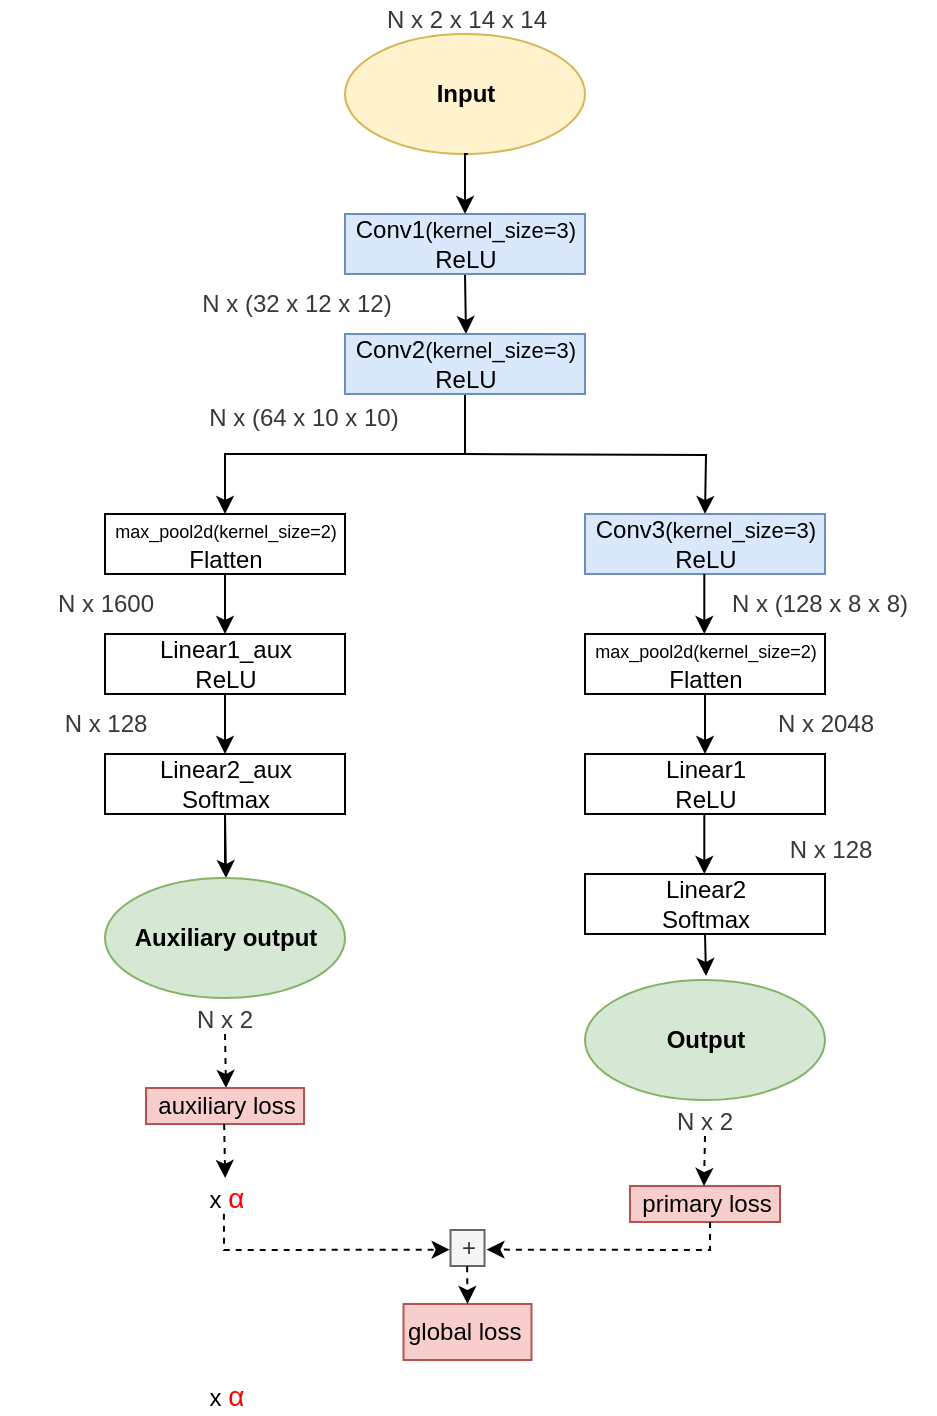 <mxfile version="13.1.1" type="github">
  <diagram id="YVaPS0NW_fkGxbB0hOCl" name="Page-1">
    <mxGraphModel dx="1113" dy="779" grid="0" gridSize="10" guides="1" tooltips="1" connect="1" arrows="1" fold="1" page="1" pageScale="1" pageWidth="827" pageHeight="1169" math="0" shadow="0">
      <root>
        <mxCell id="0" />
        <mxCell id="1" parent="0" />
        <mxCell id="RyGLwnKeglVECxxGWKU3-21" value="" style="group" parent="1" vertex="1" connectable="0">
          <mxGeometry x="124" y="75" width="467.5" height="600" as="geometry" />
        </mxCell>
        <mxCell id="h3Otb9-q0aWc2A8WtiWL-3" value="Input" style="ellipse;whiteSpace=wrap;html=1;direction=east;fillColor=#fff2cc;strokeColor=#d6b656;fontStyle=1" parent="RyGLwnKeglVECxxGWKU3-21" vertex="1">
          <mxGeometry x="172.5" y="15" width="120" height="60" as="geometry" />
        </mxCell>
        <mxCell id="h3Otb9-q0aWc2A8WtiWL-14" style="edgeStyle=orthogonalEdgeStyle;rounded=0;orthogonalLoop=1;jettySize=auto;html=1;exitX=0.5;exitY=1;exitDx=0;exitDy=0;" parent="RyGLwnKeglVECxxGWKU3-21" source="h3Otb9-q0aWc2A8WtiWL-7" edge="1">
          <mxGeometry relative="1" as="geometry">
            <mxPoint x="233" y="165" as="targetPoint" />
          </mxGeometry>
        </mxCell>
        <mxCell id="h3Otb9-q0aWc2A8WtiWL-7" value="Conv1&lt;font style=&quot;font-size: 11px&quot;&gt;(kernel_size=3)&lt;/font&gt;&lt;br&gt;ReLU" style="rounded=0;whiteSpace=wrap;html=1;direction=east;fillColor=#dae8fc;strokeColor=#6c8ebf;" parent="RyGLwnKeglVECxxGWKU3-21" vertex="1">
          <mxGeometry x="172.5" y="105" width="120" height="30" as="geometry" />
        </mxCell>
        <mxCell id="h3Otb9-q0aWc2A8WtiWL-20" style="edgeStyle=orthogonalEdgeStyle;rounded=0;orthogonalLoop=1;jettySize=auto;html=1;exitX=0.5;exitY=1;exitDx=0;exitDy=0;entryX=0.5;entryY=1;entryDx=0;entryDy=0;" parent="RyGLwnKeglVECxxGWKU3-21" source="h3Otb9-q0aWc2A8WtiWL-15" edge="1">
          <mxGeometry relative="1" as="geometry">
            <mxPoint x="112.5" y="255" as="targetPoint" />
            <Array as="points">
              <mxPoint x="233" y="225" />
              <mxPoint x="113" y="225" />
            </Array>
          </mxGeometry>
        </mxCell>
        <mxCell id="h3Otb9-q0aWc2A8WtiWL-15" value="Conv2&lt;span style=&quot;font-size: 11px&quot;&gt;(kernel_size=3)&lt;/span&gt;&lt;br&gt;ReLU" style="rounded=0;whiteSpace=wrap;html=1;direction=east;fillColor=#dae8fc;strokeColor=#6c8ebf;" parent="RyGLwnKeglVECxxGWKU3-21" vertex="1">
          <mxGeometry x="172.5" y="165" width="120" height="30" as="geometry" />
        </mxCell>
        <mxCell id="h3Otb9-q0aWc2A8WtiWL-16" style="edgeStyle=orthogonalEdgeStyle;rounded=0;orthogonalLoop=1;jettySize=auto;html=1;exitX=0.5;exitY=1;exitDx=0;exitDy=0;" parent="RyGLwnKeglVECxxGWKU3-21" source="h3Otb9-q0aWc2A8WtiWL-7" target="h3Otb9-q0aWc2A8WtiWL-7" edge="1">
          <mxGeometry relative="1" as="geometry" />
        </mxCell>
        <mxCell id="h3Otb9-q0aWc2A8WtiWL-42" style="edgeStyle=orthogonalEdgeStyle;rounded=0;orthogonalLoop=1;jettySize=auto;html=1;exitX=0.5;exitY=1;exitDx=0;exitDy=0;entryX=0.5;entryY=1;entryDx=0;entryDy=0;" parent="RyGLwnKeglVECxxGWKU3-21" source="h3Otb9-q0aWc2A8WtiWL-21" edge="1">
          <mxGeometry relative="1" as="geometry">
            <mxPoint x="112.5" y="315" as="targetPoint" />
          </mxGeometry>
        </mxCell>
        <mxCell id="h3Otb9-q0aWc2A8WtiWL-21" value="&lt;font style=&quot;font-size: 9px&quot;&gt;max_pool2d(kernel_size=2)&lt;/font&gt;&lt;br&gt;Flatten" style="rounded=0;whiteSpace=wrap;html=1;direction=east;" parent="RyGLwnKeglVECxxGWKU3-21" vertex="1">
          <mxGeometry x="52.5" y="255" width="120" height="30" as="geometry" />
        </mxCell>
        <mxCell id="h3Otb9-q0aWc2A8WtiWL-23" value="N x (32 x 12 x 12)" style="text;html=1;strokeColor=none;fillColor=none;align=center;verticalAlign=middle;whiteSpace=wrap;rounded=0;direction=east;fontColor=#383838;" parent="RyGLwnKeglVECxxGWKU3-21" vertex="1">
          <mxGeometry x="95" y="142.5" width="107" height="15" as="geometry" />
        </mxCell>
        <mxCell id="h3Otb9-q0aWc2A8WtiWL-25" value="N x 1600" style="text;html=1;strokeColor=none;fillColor=none;align=center;verticalAlign=middle;whiteSpace=wrap;rounded=0;direction=east;fontColor=#383838;" parent="RyGLwnKeglVECxxGWKU3-21" vertex="1">
          <mxGeometry x="2.5" y="292.5" width="100" height="15" as="geometry" />
        </mxCell>
        <mxCell id="h3Otb9-q0aWc2A8WtiWL-33" style="edgeStyle=orthogonalEdgeStyle;rounded=0;orthogonalLoop=1;jettySize=auto;html=1;entryX=0.5;entryY=1;entryDx=0;entryDy=0;" parent="RyGLwnKeglVECxxGWKU3-21" edge="1">
          <mxGeometry relative="1" as="geometry">
            <mxPoint x="352.5" y="255" as="targetPoint" />
            <mxPoint x="232" y="225" as="sourcePoint" />
          </mxGeometry>
        </mxCell>
        <mxCell id="h3Otb9-q0aWc2A8WtiWL-35" style="edgeStyle=orthogonalEdgeStyle;rounded=0;orthogonalLoop=1;jettySize=auto;html=1;exitX=0.5;exitY=1;exitDx=0;exitDy=0;" parent="RyGLwnKeglVECxxGWKU3-21" edge="1">
          <mxGeometry relative="1" as="geometry">
            <mxPoint x="352.5" y="165" as="sourcePoint" />
            <mxPoint x="352.5" y="165" as="targetPoint" />
          </mxGeometry>
        </mxCell>
        <mxCell id="h3Otb9-q0aWc2A8WtiWL-36" value="Conv3&lt;span style=&quot;font-size: 11px&quot;&gt;(kernel_size=3)&lt;/span&gt;&lt;br&gt;ReLU" style="rounded=0;whiteSpace=wrap;html=1;direction=east;fillColor=#dae8fc;strokeColor=#6c8ebf;" parent="RyGLwnKeglVECxxGWKU3-21" vertex="1">
          <mxGeometry x="292.5" y="255" width="120" height="30" as="geometry" />
        </mxCell>
        <mxCell id="h3Otb9-q0aWc2A8WtiWL-37" value="N x (64 x 10 x 10)" style="text;html=1;strokeColor=none;fillColor=none;align=center;verticalAlign=middle;whiteSpace=wrap;rounded=0;direction=east;fontColor=#383838;" parent="RyGLwnKeglVECxxGWKU3-21" vertex="1">
          <mxGeometry x="102" y="199" width="100" height="15" as="geometry" />
        </mxCell>
        <mxCell id="h3Otb9-q0aWc2A8WtiWL-44" style="edgeStyle=orthogonalEdgeStyle;rounded=0;orthogonalLoop=1;jettySize=auto;html=1;exitX=0.5;exitY=1;exitDx=0;exitDy=0;entryX=0.5;entryY=1;entryDx=0;entryDy=0;" parent="RyGLwnKeglVECxxGWKU3-21" source="h3Otb9-q0aWc2A8WtiWL-43" edge="1">
          <mxGeometry relative="1" as="geometry">
            <mxPoint x="112.5" y="375" as="targetPoint" />
          </mxGeometry>
        </mxCell>
        <mxCell id="h3Otb9-q0aWc2A8WtiWL-43" value="Linear1_aux&lt;br&gt;ReLU" style="rounded=0;whiteSpace=wrap;html=1;direction=east;" parent="RyGLwnKeglVECxxGWKU3-21" vertex="1">
          <mxGeometry x="52.5" y="315" width="120" height="30" as="geometry" />
        </mxCell>
        <mxCell id="h3Otb9-q0aWc2A8WtiWL-45" value="N x 128" style="text;html=1;strokeColor=none;fillColor=none;align=center;verticalAlign=middle;whiteSpace=wrap;rounded=0;direction=east;fontColor=#383838;" parent="RyGLwnKeglVECxxGWKU3-21" vertex="1">
          <mxGeometry x="2.5" y="352.5" width="100" height="15" as="geometry" />
        </mxCell>
        <mxCell id="h3Otb9-q0aWc2A8WtiWL-46" value="Linear2_aux&lt;br&gt;Softmax" style="rounded=0;whiteSpace=wrap;html=1;direction=east;" parent="RyGLwnKeglVECxxGWKU3-21" vertex="1">
          <mxGeometry x="52.5" y="375" width="120" height="30" as="geometry" />
        </mxCell>
        <mxCell id="h3Otb9-q0aWc2A8WtiWL-48" value="N x 2" style="text;html=1;strokeColor=none;fillColor=none;align=center;verticalAlign=middle;whiteSpace=wrap;rounded=0;direction=east;fontColor=#383838;" parent="RyGLwnKeglVECxxGWKU3-21" vertex="1">
          <mxGeometry x="60" y="500.005" width="105" height="15" as="geometry" />
        </mxCell>
        <mxCell id="h3Otb9-q0aWc2A8WtiWL-49" value="" style="endArrow=none;html=1;exitX=0.5;exitY=1;exitDx=0;exitDy=0;entryX=0.5;entryY=1;entryDx=0;entryDy=0;" parent="RyGLwnKeglVECxxGWKU3-21" source="h3Otb9-q0aWc2A8WtiWL-46" edge="1">
          <mxGeometry width="50" height="50" relative="1" as="geometry">
            <mxPoint x="262.5" y="352.5" as="sourcePoint" />
            <mxPoint x="112.5" y="435" as="targetPoint" />
          </mxGeometry>
        </mxCell>
        <mxCell id="h3Otb9-q0aWc2A8WtiWL-50" value="N x (128 x 8 x 8)" style="text;html=1;strokeColor=none;fillColor=none;align=center;verticalAlign=middle;whiteSpace=wrap;rounded=0;direction=east;fontColor=#383838;" parent="RyGLwnKeglVECxxGWKU3-21" vertex="1">
          <mxGeometry x="357" y="292.5" width="105.5" height="15" as="geometry" />
        </mxCell>
        <mxCell id="h3Otb9-q0aWc2A8WtiWL-51" style="edgeStyle=orthogonalEdgeStyle;rounded=0;orthogonalLoop=1;jettySize=auto;html=1;exitX=0.5;exitY=1;exitDx=0;exitDy=0;entryX=0.5;entryY=1;entryDx=0;entryDy=0;" parent="RyGLwnKeglVECxxGWKU3-21" source="h3Otb9-q0aWc2A8WtiWL-52" edge="1">
          <mxGeometry relative="1" as="geometry">
            <mxPoint x="352.5" y="375" as="targetPoint" />
          </mxGeometry>
        </mxCell>
        <mxCell id="h3Otb9-q0aWc2A8WtiWL-52" value="&lt;font style=&quot;font-size: 9px&quot;&gt;max_pool2d(kernel_size=2)&lt;/font&gt;&lt;br&gt;Flatten" style="rounded=0;whiteSpace=wrap;html=1;direction=east;" parent="RyGLwnKeglVECxxGWKU3-21" vertex="1">
          <mxGeometry x="292.5" y="315" width="120" height="30" as="geometry" />
        </mxCell>
        <mxCell id="h3Otb9-q0aWc2A8WtiWL-53" value="N x 2048" style="text;html=1;strokeColor=none;fillColor=none;align=center;verticalAlign=middle;whiteSpace=wrap;rounded=0;direction=east;fontColor=#383838;" parent="RyGLwnKeglVECxxGWKU3-21" vertex="1">
          <mxGeometry x="362.5" y="352.5" width="100" height="15" as="geometry" />
        </mxCell>
        <mxCell id="h3Otb9-q0aWc2A8WtiWL-54" value="Linear1&lt;br&gt;ReLU" style="rounded=0;whiteSpace=wrap;html=1;direction=east;" parent="RyGLwnKeglVECxxGWKU3-21" vertex="1">
          <mxGeometry x="292.5" y="375" width="120" height="30" as="geometry" />
        </mxCell>
        <mxCell id="h3Otb9-q0aWc2A8WtiWL-55" value="N x 128" style="text;html=1;strokeColor=none;fillColor=none;align=center;verticalAlign=middle;whiteSpace=wrap;rounded=0;direction=east;fontColor=#383838;" parent="RyGLwnKeglVECxxGWKU3-21" vertex="1">
          <mxGeometry x="362.5" y="415.875" width="105" height="15" as="geometry" />
        </mxCell>
        <mxCell id="h3Otb9-q0aWc2A8WtiWL-64" value="Linear2&lt;br&gt;Softmax" style="rounded=0;whiteSpace=wrap;html=1;direction=east;" parent="RyGLwnKeglVECxxGWKU3-21" vertex="1">
          <mxGeometry x="292.5" y="435" width="120" height="30" as="geometry" />
        </mxCell>
        <mxCell id="h3Otb9-q0aWc2A8WtiWL-66" value="" style="endArrow=classic;html=1;exitX=0.5;exitY=1;exitDx=0;exitDy=0;" parent="RyGLwnKeglVECxxGWKU3-21" source="h3Otb9-q0aWc2A8WtiWL-64" edge="1">
          <mxGeometry width="50" height="50" relative="1" as="geometry">
            <mxPoint x="262.5" y="472.5" as="sourcePoint" />
            <mxPoint x="353" y="486" as="targetPoint" />
          </mxGeometry>
        </mxCell>
        <mxCell id="h3Otb9-q0aWc2A8WtiWL-70" value="Output" style="ellipse;whiteSpace=wrap;html=1;direction=east;fillColor=#d5e8d4;strokeColor=#82b366;fontStyle=1" parent="RyGLwnKeglVECxxGWKU3-21" vertex="1">
          <mxGeometry x="292.5" y="488" width="120" height="60" as="geometry" />
        </mxCell>
        <mxCell id="Nx88WrcE0Mpw-xr7Xetx-2" value="" style="edgeStyle=orthogonalEdgeStyle;rounded=0;orthogonalLoop=1;jettySize=auto;html=1;entryX=0.5;entryY=0;entryDx=0;entryDy=0;" edge="1" parent="RyGLwnKeglVECxxGWKU3-21" target="h3Otb9-q0aWc2A8WtiWL-7">
          <mxGeometry relative="1" as="geometry">
            <mxPoint x="233.91" y="75" as="sourcePoint" />
            <mxPoint x="233.41" y="99" as="targetPoint" />
          </mxGeometry>
        </mxCell>
        <mxCell id="h3Otb9-q0aWc2A8WtiWL-71" value="&lt;span&gt;N x 2 x 14 x 14&lt;/span&gt;" style="text;html=1;align=center;verticalAlign=middle;resizable=0;points=[];autosize=1;direction=east;fontColor=#383838;" parent="RyGLwnKeglVECxxGWKU3-21" vertex="1">
          <mxGeometry x="182.5" y="-2" width="100" height="20" as="geometry" />
        </mxCell>
        <mxCell id="RyGLwnKeglVECxxGWKU3-16" value="" style="endArrow=classic;html=1;fontSize=10;exitX=0.5;exitY=1;exitDx=0;exitDy=0;" parent="RyGLwnKeglVECxxGWKU3-21" source="h3Otb9-q0aWc2A8WtiWL-46" edge="1">
          <mxGeometry width="50" height="50" relative="1" as="geometry">
            <mxPoint x="262.5" y="510" as="sourcePoint" />
            <mxPoint x="113" y="437" as="targetPoint" />
          </mxGeometry>
        </mxCell>
        <mxCell id="Nx88WrcE0Mpw-xr7Xetx-10" value="" style="endArrow=classic;html=1;" edge="1" parent="RyGLwnKeglVECxxGWKU3-21">
          <mxGeometry width="50" height="50" relative="1" as="geometry">
            <mxPoint x="352.16" y="405" as="sourcePoint" />
            <mxPoint x="352.16" y="435" as="targetPoint" />
          </mxGeometry>
        </mxCell>
        <mxCell id="Nx88WrcE0Mpw-xr7Xetx-13" value="" style="endArrow=classic;html=1;" edge="1" parent="RyGLwnKeglVECxxGWKU3-21">
          <mxGeometry width="50" height="50" relative="1" as="geometry">
            <mxPoint x="352.16" y="285" as="sourcePoint" />
            <mxPoint x="352.16" y="315" as="targetPoint" />
          </mxGeometry>
        </mxCell>
        <mxCell id="Nx88WrcE0Mpw-xr7Xetx-14" value="Auxiliary output" style="ellipse;whiteSpace=wrap;html=1;direction=east;fillColor=#d5e8d4;strokeColor=#82b366;fontStyle=1" vertex="1" parent="RyGLwnKeglVECxxGWKU3-21">
          <mxGeometry x="52.5" y="437" width="120" height="60" as="geometry" />
        </mxCell>
        <mxCell id="Nx88WrcE0Mpw-xr7Xetx-15" value="N x 2" style="text;html=1;strokeColor=none;fillColor=none;align=center;verticalAlign=middle;whiteSpace=wrap;rounded=0;direction=east;fontColor=#383838;" vertex="1" parent="RyGLwnKeglVECxxGWKU3-21">
          <mxGeometry x="300" y="551.005" width="105" height="15" as="geometry" />
        </mxCell>
        <mxCell id="Nx88WrcE0Mpw-xr7Xetx-17" value="" style="endArrow=classic;html=1;fontSize=10;exitX=0.5;exitY=1;exitDx=0;exitDy=0;rounded=0;dashed=1;" edge="1" parent="RyGLwnKeglVECxxGWKU3-21" source="h3Otb9-q0aWc2A8WtiWL-48">
          <mxGeometry width="50" height="50" relative="1" as="geometry">
            <mxPoint x="112.04" y="522" as="sourcePoint" />
            <mxPoint x="113" y="542" as="targetPoint" />
          </mxGeometry>
        </mxCell>
        <mxCell id="Nx88WrcE0Mpw-xr7Xetx-19" value="auxiliary loss" style="text;html=1;align=center;verticalAlign=middle;resizable=0;points=[];autosize=1;fillColor=#f8cecc;strokeColor=#b85450;" vertex="1" parent="RyGLwnKeglVECxxGWKU3-21">
          <mxGeometry x="73" y="542" width="79" height="18" as="geometry" />
        </mxCell>
        <mxCell id="Nx88WrcE0Mpw-xr7Xetx-20" value="" style="endArrow=classic;html=1;fontSize=10;exitX=0.5;exitY=1;exitDx=0;exitDy=0;rounded=0;dashed=1;" edge="1" parent="RyGLwnKeglVECxxGWKU3-21">
          <mxGeometry width="50" height="50" relative="1" as="geometry">
            <mxPoint x="112.08" y="559.995" as="sourcePoint" />
            <mxPoint x="112.58" y="586.99" as="targetPoint" />
          </mxGeometry>
        </mxCell>
        <mxCell id="Nx88WrcE0Mpw-xr7Xetx-21" value="x&amp;nbsp;&lt;span style=&quot;font-family: &amp;#34;arial&amp;#34; , sans-serif ; font-size: 14px ; text-align: left ; background-color: rgb(255 , 255 , 255)&quot;&gt;&lt;font color=&quot;#ff0000&quot;&gt;α&lt;/font&gt;&lt;/span&gt;" style="text;html=1;align=center;verticalAlign=middle;resizable=0;points=[];autosize=1;" vertex="1" parent="RyGLwnKeglVECxxGWKU3-21">
          <mxGeometry x="99" y="587" width="27" height="19" as="geometry" />
        </mxCell>
        <mxCell id="Nx88WrcE0Mpw-xr7Xetx-23" value="x&amp;nbsp;&lt;span style=&quot;font-family: &amp;#34;arial&amp;#34; , sans-serif ; font-size: 14px ; text-align: left ; background-color: rgb(255 , 255 , 255)&quot;&gt;&lt;font color=&quot;#ff0000&quot;&gt;α&lt;/font&gt;&lt;/span&gt;" style="text;html=1;align=center;verticalAlign=middle;resizable=0;points=[];autosize=1;" vertex="1" parent="RyGLwnKeglVECxxGWKU3-21">
          <mxGeometry x="99" y="686" width="27" height="19" as="geometry" />
        </mxCell>
        <mxCell id="Nx88WrcE0Mpw-xr7Xetx-25" value="primary loss" style="text;html=1;align=center;verticalAlign=middle;resizable=0;points=[];autosize=1;fillColor=#f8cecc;strokeColor=#b85450;" vertex="1" parent="RyGLwnKeglVECxxGWKU3-21">
          <mxGeometry x="315" y="591" width="75" height="18" as="geometry" />
        </mxCell>
        <mxCell id="Nx88WrcE0Mpw-xr7Xetx-26" value="" style="endArrow=classic;html=1;fontSize=10;exitX=0.5;exitY=1;exitDx=0;exitDy=0;rounded=0;dashed=1;" edge="1" parent="RyGLwnKeglVECxxGWKU3-21" source="Nx88WrcE0Mpw-xr7Xetx-15">
          <mxGeometry width="50" height="50" relative="1" as="geometry">
            <mxPoint x="351" y="566.005" as="sourcePoint" />
            <mxPoint x="352" y="591" as="targetPoint" />
          </mxGeometry>
        </mxCell>
        <mxCell id="Nx88WrcE0Mpw-xr7Xetx-22" value="" style="endArrow=classic;html=1;fontSize=10;rounded=0;dashed=1;exitX=0.48;exitY=0.94;exitDx=0;exitDy=0;exitPerimeter=0;entryX=-0.025;entryY=0.547;entryDx=0;entryDy=0;entryPerimeter=0;" edge="1" parent="1" source="Nx88WrcE0Mpw-xr7Xetx-21" target="Nx88WrcE0Mpw-xr7Xetx-29">
          <mxGeometry width="50" height="50" relative="1" as="geometry">
            <mxPoint x="233" y="684" as="sourcePoint" />
            <mxPoint x="338" y="696" as="targetPoint" />
            <Array as="points">
              <mxPoint x="236" y="698" />
            </Array>
          </mxGeometry>
        </mxCell>
        <mxCell id="Nx88WrcE0Mpw-xr7Xetx-28" value="" style="endArrow=classic;html=1;fontSize=10;rounded=0;dashed=1;exitX=0.534;exitY=1.003;exitDx=0;exitDy=0;exitPerimeter=0;entryX=1.059;entryY=0.544;entryDx=0;entryDy=0;entryPerimeter=0;" edge="1" parent="1" source="Nx88WrcE0Mpw-xr7Xetx-25" target="Nx88WrcE0Mpw-xr7Xetx-29">
          <mxGeometry width="50" height="50" relative="1" as="geometry">
            <mxPoint x="245.96" y="689.86" as="sourcePoint" />
            <mxPoint x="358" y="695" as="targetPoint" />
            <Array as="points">
              <mxPoint x="479" y="698" />
            </Array>
          </mxGeometry>
        </mxCell>
        <mxCell id="Nx88WrcE0Mpw-xr7Xetx-29" value="+" style="text;html=1;align=center;verticalAlign=middle;resizable=0;points=[];autosize=1;fillColor=#f5f5f5;strokeColor=#666666;fontColor=#333333;" vertex="1" parent="1">
          <mxGeometry x="349.25" y="688" width="17" height="18" as="geometry" />
        </mxCell>
        <mxCell id="Nx88WrcE0Mpw-xr7Xetx-31" value="&lt;div style=&quot;text-align: center&quot;&gt;&lt;font face=&quot;helvetica&quot;&gt;global loss&lt;/font&gt;&lt;/div&gt;" style="text;whiteSpace=wrap;html=1;fillColor=#f8cecc;strokeColor=#b85450;" vertex="1" parent="1">
          <mxGeometry x="325.75" y="725" width="64" height="28" as="geometry" />
        </mxCell>
        <mxCell id="Nx88WrcE0Mpw-xr7Xetx-32" value="" style="endArrow=classic;html=1;fontSize=10;exitX=0.489;exitY=1.009;exitDx=0;exitDy=0;rounded=0;dashed=1;exitPerimeter=0;entryX=0.5;entryY=0;entryDx=0;entryDy=0;" edge="1" parent="1" source="Nx88WrcE0Mpw-xr7Xetx-29" target="Nx88WrcE0Mpw-xr7Xetx-31">
          <mxGeometry width="50" height="50" relative="1" as="geometry">
            <mxPoint x="357.75" y="707.995" as="sourcePoint" />
            <mxPoint x="357" y="721" as="targetPoint" />
            <Array as="points" />
          </mxGeometry>
        </mxCell>
      </root>
    </mxGraphModel>
  </diagram>
</mxfile>
